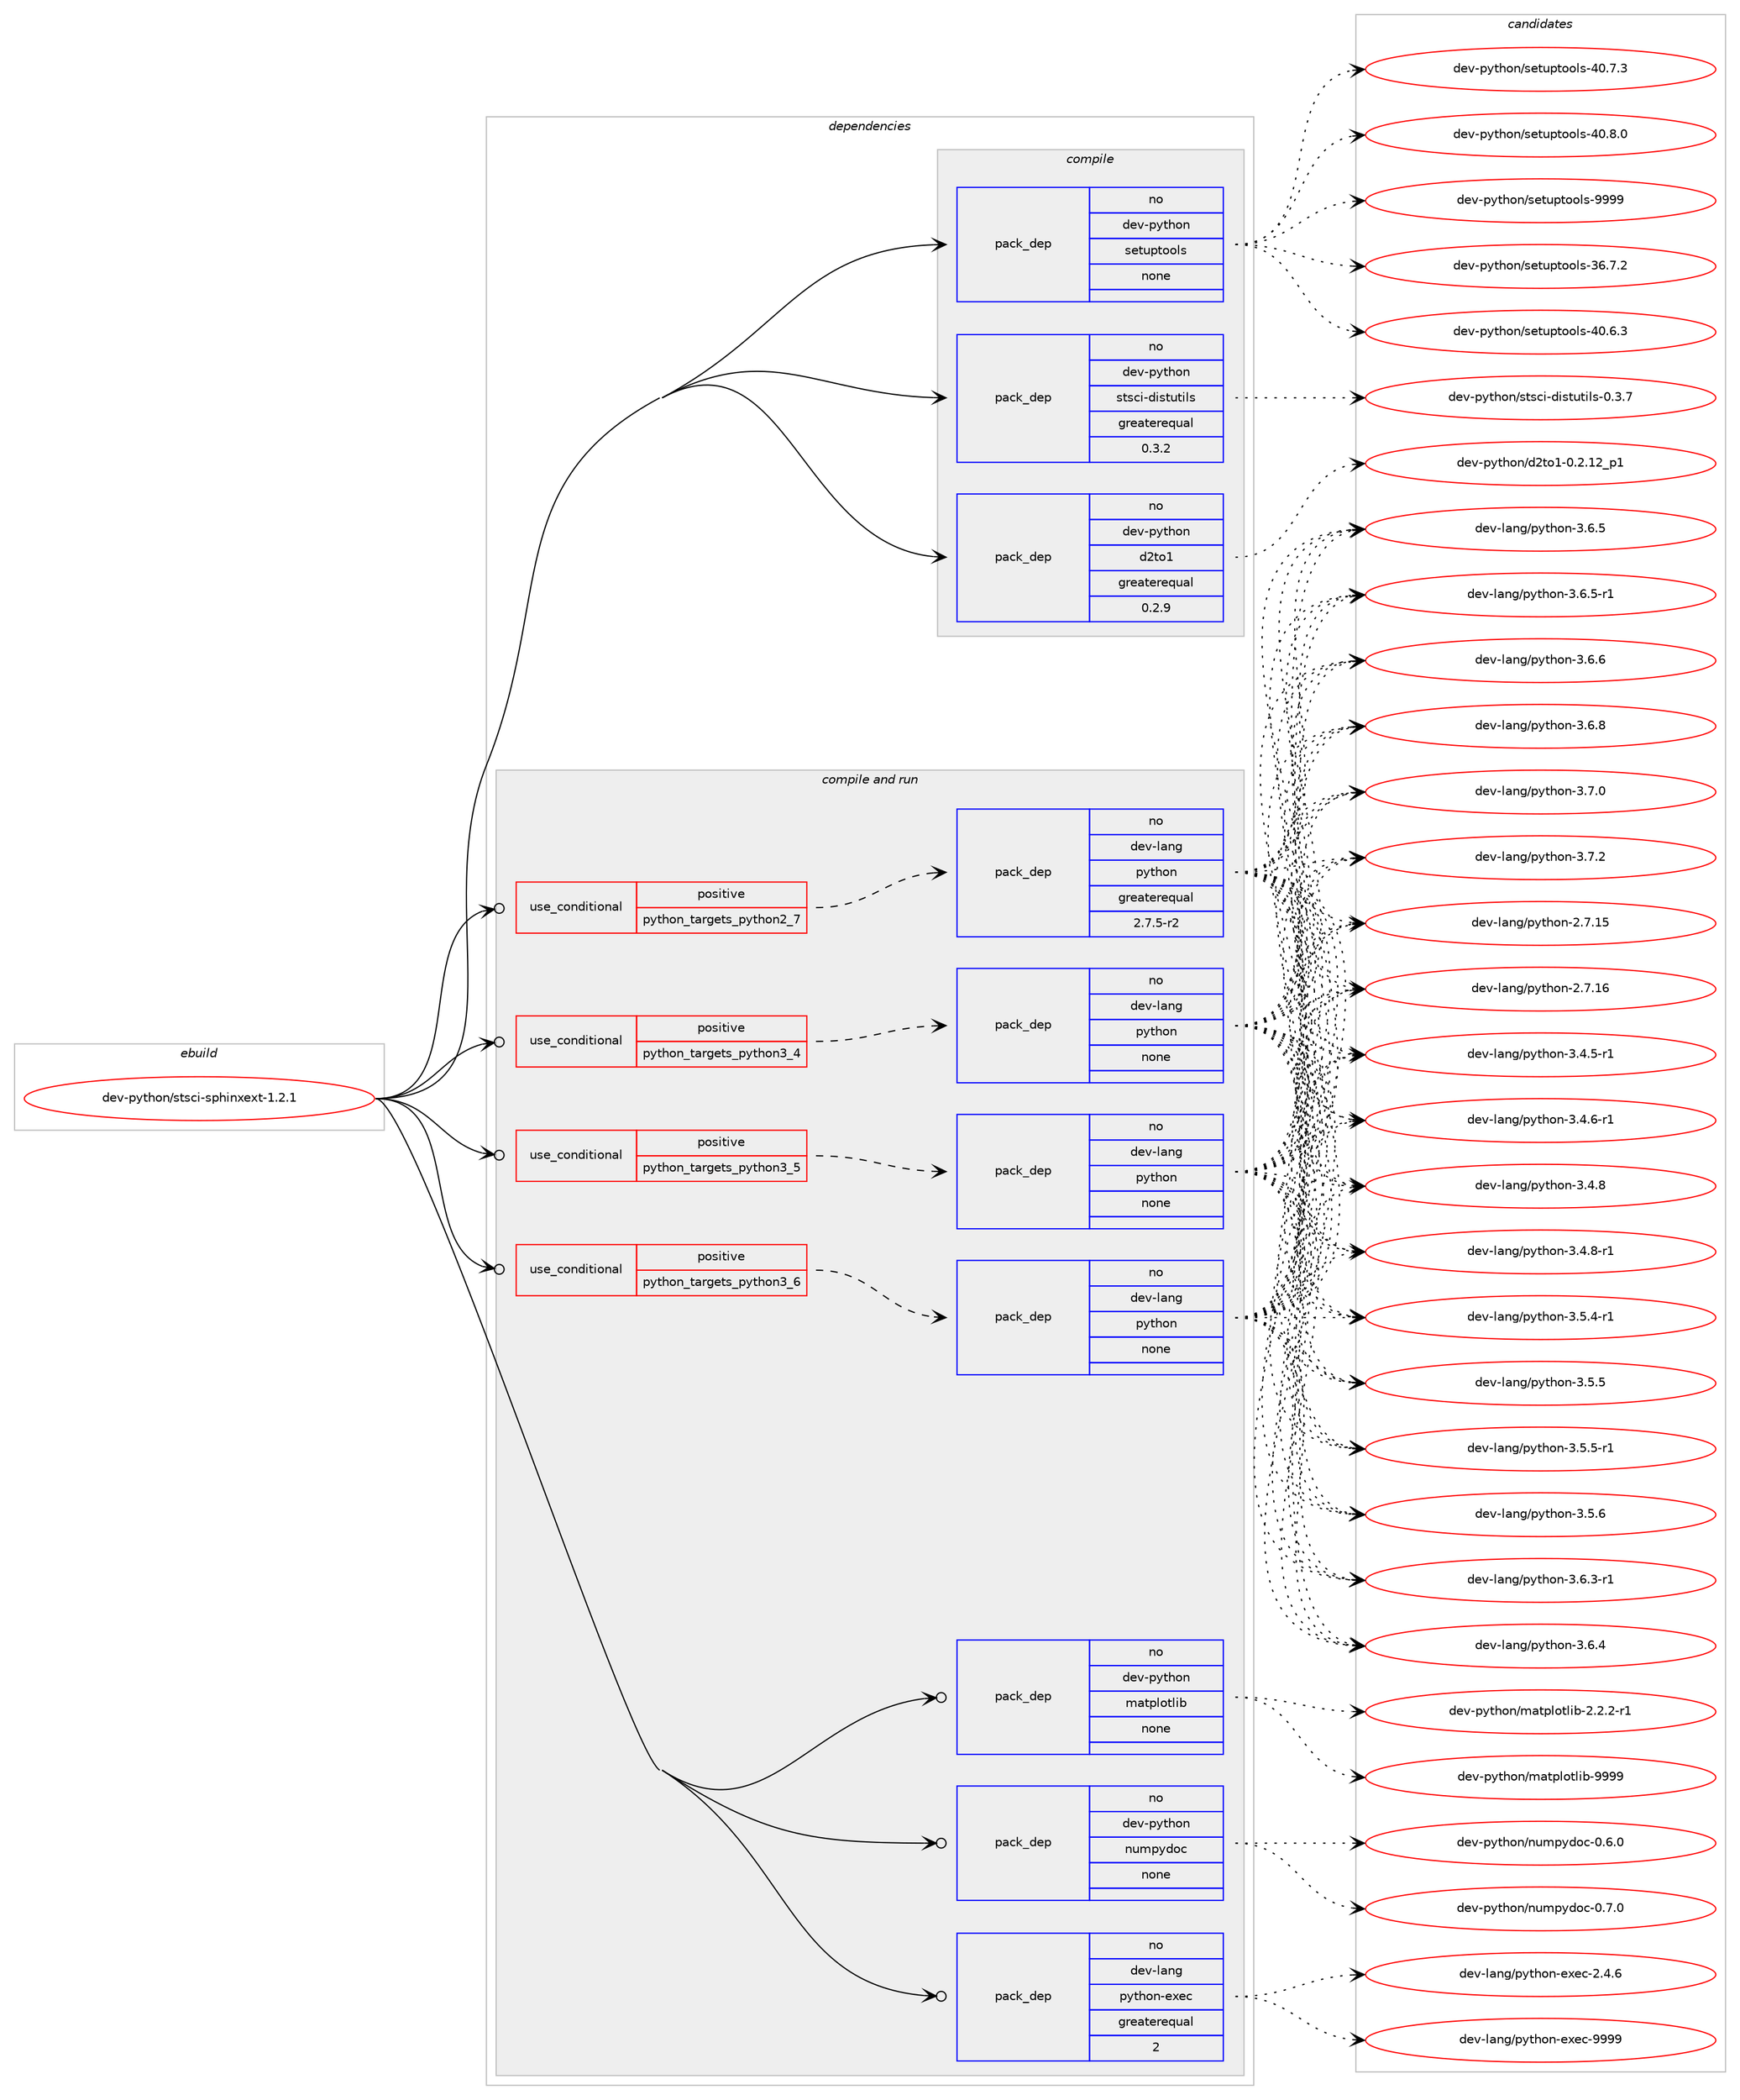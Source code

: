 digraph prolog {

# *************
# Graph options
# *************

newrank=true;
concentrate=true;
compound=true;
graph [rankdir=LR,fontname=Helvetica,fontsize=10,ranksep=1.5];#, ranksep=2.5, nodesep=0.2];
edge  [arrowhead=vee];
node  [fontname=Helvetica,fontsize=10];

# **********
# The ebuild
# **********

subgraph cluster_leftcol {
color=gray;
rank=same;
label=<<i>ebuild</i>>;
id [label="dev-python/stsci-sphinxext-1.2.1", color=red, width=4, href="../dev-python/stsci-sphinxext-1.2.1.svg"];
}

# ****************
# The dependencies
# ****************

subgraph cluster_midcol {
color=gray;
label=<<i>dependencies</i>>;
subgraph cluster_compile {
fillcolor="#eeeeee";
style=filled;
label=<<i>compile</i>>;
subgraph pack1034728 {
dependency1443458 [label=<<TABLE BORDER="0" CELLBORDER="1" CELLSPACING="0" CELLPADDING="4" WIDTH="220"><TR><TD ROWSPAN="6" CELLPADDING="30">pack_dep</TD></TR><TR><TD WIDTH="110">no</TD></TR><TR><TD>dev-python</TD></TR><TR><TD>d2to1</TD></TR><TR><TD>greaterequal</TD></TR><TR><TD>0.2.9</TD></TR></TABLE>>, shape=none, color=blue];
}
id:e -> dependency1443458:w [weight=20,style="solid",arrowhead="vee"];
subgraph pack1034729 {
dependency1443459 [label=<<TABLE BORDER="0" CELLBORDER="1" CELLSPACING="0" CELLPADDING="4" WIDTH="220"><TR><TD ROWSPAN="6" CELLPADDING="30">pack_dep</TD></TR><TR><TD WIDTH="110">no</TD></TR><TR><TD>dev-python</TD></TR><TR><TD>setuptools</TD></TR><TR><TD>none</TD></TR><TR><TD></TD></TR></TABLE>>, shape=none, color=blue];
}
id:e -> dependency1443459:w [weight=20,style="solid",arrowhead="vee"];
subgraph pack1034730 {
dependency1443460 [label=<<TABLE BORDER="0" CELLBORDER="1" CELLSPACING="0" CELLPADDING="4" WIDTH="220"><TR><TD ROWSPAN="6" CELLPADDING="30">pack_dep</TD></TR><TR><TD WIDTH="110">no</TD></TR><TR><TD>dev-python</TD></TR><TR><TD>stsci-distutils</TD></TR><TR><TD>greaterequal</TD></TR><TR><TD>0.3.2</TD></TR></TABLE>>, shape=none, color=blue];
}
id:e -> dependency1443460:w [weight=20,style="solid",arrowhead="vee"];
}
subgraph cluster_compileandrun {
fillcolor="#eeeeee";
style=filled;
label=<<i>compile and run</i>>;
subgraph cond385368 {
dependency1443461 [label=<<TABLE BORDER="0" CELLBORDER="1" CELLSPACING="0" CELLPADDING="4"><TR><TD ROWSPAN="3" CELLPADDING="10">use_conditional</TD></TR><TR><TD>positive</TD></TR><TR><TD>python_targets_python2_7</TD></TR></TABLE>>, shape=none, color=red];
subgraph pack1034731 {
dependency1443462 [label=<<TABLE BORDER="0" CELLBORDER="1" CELLSPACING="0" CELLPADDING="4" WIDTH="220"><TR><TD ROWSPAN="6" CELLPADDING="30">pack_dep</TD></TR><TR><TD WIDTH="110">no</TD></TR><TR><TD>dev-lang</TD></TR><TR><TD>python</TD></TR><TR><TD>greaterequal</TD></TR><TR><TD>2.7.5-r2</TD></TR></TABLE>>, shape=none, color=blue];
}
dependency1443461:e -> dependency1443462:w [weight=20,style="dashed",arrowhead="vee"];
}
id:e -> dependency1443461:w [weight=20,style="solid",arrowhead="odotvee"];
subgraph cond385369 {
dependency1443463 [label=<<TABLE BORDER="0" CELLBORDER="1" CELLSPACING="0" CELLPADDING="4"><TR><TD ROWSPAN="3" CELLPADDING="10">use_conditional</TD></TR><TR><TD>positive</TD></TR><TR><TD>python_targets_python3_4</TD></TR></TABLE>>, shape=none, color=red];
subgraph pack1034732 {
dependency1443464 [label=<<TABLE BORDER="0" CELLBORDER="1" CELLSPACING="0" CELLPADDING="4" WIDTH="220"><TR><TD ROWSPAN="6" CELLPADDING="30">pack_dep</TD></TR><TR><TD WIDTH="110">no</TD></TR><TR><TD>dev-lang</TD></TR><TR><TD>python</TD></TR><TR><TD>none</TD></TR><TR><TD></TD></TR></TABLE>>, shape=none, color=blue];
}
dependency1443463:e -> dependency1443464:w [weight=20,style="dashed",arrowhead="vee"];
}
id:e -> dependency1443463:w [weight=20,style="solid",arrowhead="odotvee"];
subgraph cond385370 {
dependency1443465 [label=<<TABLE BORDER="0" CELLBORDER="1" CELLSPACING="0" CELLPADDING="4"><TR><TD ROWSPAN="3" CELLPADDING="10">use_conditional</TD></TR><TR><TD>positive</TD></TR><TR><TD>python_targets_python3_5</TD></TR></TABLE>>, shape=none, color=red];
subgraph pack1034733 {
dependency1443466 [label=<<TABLE BORDER="0" CELLBORDER="1" CELLSPACING="0" CELLPADDING="4" WIDTH="220"><TR><TD ROWSPAN="6" CELLPADDING="30">pack_dep</TD></TR><TR><TD WIDTH="110">no</TD></TR><TR><TD>dev-lang</TD></TR><TR><TD>python</TD></TR><TR><TD>none</TD></TR><TR><TD></TD></TR></TABLE>>, shape=none, color=blue];
}
dependency1443465:e -> dependency1443466:w [weight=20,style="dashed",arrowhead="vee"];
}
id:e -> dependency1443465:w [weight=20,style="solid",arrowhead="odotvee"];
subgraph cond385371 {
dependency1443467 [label=<<TABLE BORDER="0" CELLBORDER="1" CELLSPACING="0" CELLPADDING="4"><TR><TD ROWSPAN="3" CELLPADDING="10">use_conditional</TD></TR><TR><TD>positive</TD></TR><TR><TD>python_targets_python3_6</TD></TR></TABLE>>, shape=none, color=red];
subgraph pack1034734 {
dependency1443468 [label=<<TABLE BORDER="0" CELLBORDER="1" CELLSPACING="0" CELLPADDING="4" WIDTH="220"><TR><TD ROWSPAN="6" CELLPADDING="30">pack_dep</TD></TR><TR><TD WIDTH="110">no</TD></TR><TR><TD>dev-lang</TD></TR><TR><TD>python</TD></TR><TR><TD>none</TD></TR><TR><TD></TD></TR></TABLE>>, shape=none, color=blue];
}
dependency1443467:e -> dependency1443468:w [weight=20,style="dashed",arrowhead="vee"];
}
id:e -> dependency1443467:w [weight=20,style="solid",arrowhead="odotvee"];
subgraph pack1034735 {
dependency1443469 [label=<<TABLE BORDER="0" CELLBORDER="1" CELLSPACING="0" CELLPADDING="4" WIDTH="220"><TR><TD ROWSPAN="6" CELLPADDING="30">pack_dep</TD></TR><TR><TD WIDTH="110">no</TD></TR><TR><TD>dev-lang</TD></TR><TR><TD>python-exec</TD></TR><TR><TD>greaterequal</TD></TR><TR><TD>2</TD></TR></TABLE>>, shape=none, color=blue];
}
id:e -> dependency1443469:w [weight=20,style="solid",arrowhead="odotvee"];
subgraph pack1034736 {
dependency1443470 [label=<<TABLE BORDER="0" CELLBORDER="1" CELLSPACING="0" CELLPADDING="4" WIDTH="220"><TR><TD ROWSPAN="6" CELLPADDING="30">pack_dep</TD></TR><TR><TD WIDTH="110">no</TD></TR><TR><TD>dev-python</TD></TR><TR><TD>matplotlib</TD></TR><TR><TD>none</TD></TR><TR><TD></TD></TR></TABLE>>, shape=none, color=blue];
}
id:e -> dependency1443470:w [weight=20,style="solid",arrowhead="odotvee"];
subgraph pack1034737 {
dependency1443471 [label=<<TABLE BORDER="0" CELLBORDER="1" CELLSPACING="0" CELLPADDING="4" WIDTH="220"><TR><TD ROWSPAN="6" CELLPADDING="30">pack_dep</TD></TR><TR><TD WIDTH="110">no</TD></TR><TR><TD>dev-python</TD></TR><TR><TD>numpydoc</TD></TR><TR><TD>none</TD></TR><TR><TD></TD></TR></TABLE>>, shape=none, color=blue];
}
id:e -> dependency1443471:w [weight=20,style="solid",arrowhead="odotvee"];
}
subgraph cluster_run {
fillcolor="#eeeeee";
style=filled;
label=<<i>run</i>>;
}
}

# **************
# The candidates
# **************

subgraph cluster_choices {
rank=same;
color=gray;
label=<<i>candidates</i>>;

subgraph choice1034728 {
color=black;
nodesep=1;
choice10010111845112121116104111110471005011611149454846504649509511249 [label="dev-python/d2to1-0.2.12_p1", color=red, width=4,href="../dev-python/d2to1-0.2.12_p1.svg"];
dependency1443458:e -> choice10010111845112121116104111110471005011611149454846504649509511249:w [style=dotted,weight="100"];
}
subgraph choice1034729 {
color=black;
nodesep=1;
choice100101118451121211161041111104711510111611711211611111110811545515446554650 [label="dev-python/setuptools-36.7.2", color=red, width=4,href="../dev-python/setuptools-36.7.2.svg"];
choice100101118451121211161041111104711510111611711211611111110811545524846544651 [label="dev-python/setuptools-40.6.3", color=red, width=4,href="../dev-python/setuptools-40.6.3.svg"];
choice100101118451121211161041111104711510111611711211611111110811545524846554651 [label="dev-python/setuptools-40.7.3", color=red, width=4,href="../dev-python/setuptools-40.7.3.svg"];
choice100101118451121211161041111104711510111611711211611111110811545524846564648 [label="dev-python/setuptools-40.8.0", color=red, width=4,href="../dev-python/setuptools-40.8.0.svg"];
choice10010111845112121116104111110471151011161171121161111111081154557575757 [label="dev-python/setuptools-9999", color=red, width=4,href="../dev-python/setuptools-9999.svg"];
dependency1443459:e -> choice100101118451121211161041111104711510111611711211611111110811545515446554650:w [style=dotted,weight="100"];
dependency1443459:e -> choice100101118451121211161041111104711510111611711211611111110811545524846544651:w [style=dotted,weight="100"];
dependency1443459:e -> choice100101118451121211161041111104711510111611711211611111110811545524846554651:w [style=dotted,weight="100"];
dependency1443459:e -> choice100101118451121211161041111104711510111611711211611111110811545524846564648:w [style=dotted,weight="100"];
dependency1443459:e -> choice10010111845112121116104111110471151011161171121161111111081154557575757:w [style=dotted,weight="100"];
}
subgraph choice1034730 {
color=black;
nodesep=1;
choice10010111845112121116104111110471151161159910545100105115116117116105108115454846514655 [label="dev-python/stsci-distutils-0.3.7", color=red, width=4,href="../dev-python/stsci-distutils-0.3.7.svg"];
dependency1443460:e -> choice10010111845112121116104111110471151161159910545100105115116117116105108115454846514655:w [style=dotted,weight="100"];
}
subgraph choice1034731 {
color=black;
nodesep=1;
choice10010111845108971101034711212111610411111045504655464953 [label="dev-lang/python-2.7.15", color=red, width=4,href="../dev-lang/python-2.7.15.svg"];
choice10010111845108971101034711212111610411111045504655464954 [label="dev-lang/python-2.7.16", color=red, width=4,href="../dev-lang/python-2.7.16.svg"];
choice1001011184510897110103471121211161041111104551465246534511449 [label="dev-lang/python-3.4.5-r1", color=red, width=4,href="../dev-lang/python-3.4.5-r1.svg"];
choice1001011184510897110103471121211161041111104551465246544511449 [label="dev-lang/python-3.4.6-r1", color=red, width=4,href="../dev-lang/python-3.4.6-r1.svg"];
choice100101118451089711010347112121116104111110455146524656 [label="dev-lang/python-3.4.8", color=red, width=4,href="../dev-lang/python-3.4.8.svg"];
choice1001011184510897110103471121211161041111104551465246564511449 [label="dev-lang/python-3.4.8-r1", color=red, width=4,href="../dev-lang/python-3.4.8-r1.svg"];
choice1001011184510897110103471121211161041111104551465346524511449 [label="dev-lang/python-3.5.4-r1", color=red, width=4,href="../dev-lang/python-3.5.4-r1.svg"];
choice100101118451089711010347112121116104111110455146534653 [label="dev-lang/python-3.5.5", color=red, width=4,href="../dev-lang/python-3.5.5.svg"];
choice1001011184510897110103471121211161041111104551465346534511449 [label="dev-lang/python-3.5.5-r1", color=red, width=4,href="../dev-lang/python-3.5.5-r1.svg"];
choice100101118451089711010347112121116104111110455146534654 [label="dev-lang/python-3.5.6", color=red, width=4,href="../dev-lang/python-3.5.6.svg"];
choice1001011184510897110103471121211161041111104551465446514511449 [label="dev-lang/python-3.6.3-r1", color=red, width=4,href="../dev-lang/python-3.6.3-r1.svg"];
choice100101118451089711010347112121116104111110455146544652 [label="dev-lang/python-3.6.4", color=red, width=4,href="../dev-lang/python-3.6.4.svg"];
choice100101118451089711010347112121116104111110455146544653 [label="dev-lang/python-3.6.5", color=red, width=4,href="../dev-lang/python-3.6.5.svg"];
choice1001011184510897110103471121211161041111104551465446534511449 [label="dev-lang/python-3.6.5-r1", color=red, width=4,href="../dev-lang/python-3.6.5-r1.svg"];
choice100101118451089711010347112121116104111110455146544654 [label="dev-lang/python-3.6.6", color=red, width=4,href="../dev-lang/python-3.6.6.svg"];
choice100101118451089711010347112121116104111110455146544656 [label="dev-lang/python-3.6.8", color=red, width=4,href="../dev-lang/python-3.6.8.svg"];
choice100101118451089711010347112121116104111110455146554648 [label="dev-lang/python-3.7.0", color=red, width=4,href="../dev-lang/python-3.7.0.svg"];
choice100101118451089711010347112121116104111110455146554650 [label="dev-lang/python-3.7.2", color=red, width=4,href="../dev-lang/python-3.7.2.svg"];
dependency1443462:e -> choice10010111845108971101034711212111610411111045504655464953:w [style=dotted,weight="100"];
dependency1443462:e -> choice10010111845108971101034711212111610411111045504655464954:w [style=dotted,weight="100"];
dependency1443462:e -> choice1001011184510897110103471121211161041111104551465246534511449:w [style=dotted,weight="100"];
dependency1443462:e -> choice1001011184510897110103471121211161041111104551465246544511449:w [style=dotted,weight="100"];
dependency1443462:e -> choice100101118451089711010347112121116104111110455146524656:w [style=dotted,weight="100"];
dependency1443462:e -> choice1001011184510897110103471121211161041111104551465246564511449:w [style=dotted,weight="100"];
dependency1443462:e -> choice1001011184510897110103471121211161041111104551465346524511449:w [style=dotted,weight="100"];
dependency1443462:e -> choice100101118451089711010347112121116104111110455146534653:w [style=dotted,weight="100"];
dependency1443462:e -> choice1001011184510897110103471121211161041111104551465346534511449:w [style=dotted,weight="100"];
dependency1443462:e -> choice100101118451089711010347112121116104111110455146534654:w [style=dotted,weight="100"];
dependency1443462:e -> choice1001011184510897110103471121211161041111104551465446514511449:w [style=dotted,weight="100"];
dependency1443462:e -> choice100101118451089711010347112121116104111110455146544652:w [style=dotted,weight="100"];
dependency1443462:e -> choice100101118451089711010347112121116104111110455146544653:w [style=dotted,weight="100"];
dependency1443462:e -> choice1001011184510897110103471121211161041111104551465446534511449:w [style=dotted,weight="100"];
dependency1443462:e -> choice100101118451089711010347112121116104111110455146544654:w [style=dotted,weight="100"];
dependency1443462:e -> choice100101118451089711010347112121116104111110455146544656:w [style=dotted,weight="100"];
dependency1443462:e -> choice100101118451089711010347112121116104111110455146554648:w [style=dotted,weight="100"];
dependency1443462:e -> choice100101118451089711010347112121116104111110455146554650:w [style=dotted,weight="100"];
}
subgraph choice1034732 {
color=black;
nodesep=1;
choice10010111845108971101034711212111610411111045504655464953 [label="dev-lang/python-2.7.15", color=red, width=4,href="../dev-lang/python-2.7.15.svg"];
choice10010111845108971101034711212111610411111045504655464954 [label="dev-lang/python-2.7.16", color=red, width=4,href="../dev-lang/python-2.7.16.svg"];
choice1001011184510897110103471121211161041111104551465246534511449 [label="dev-lang/python-3.4.5-r1", color=red, width=4,href="../dev-lang/python-3.4.5-r1.svg"];
choice1001011184510897110103471121211161041111104551465246544511449 [label="dev-lang/python-3.4.6-r1", color=red, width=4,href="../dev-lang/python-3.4.6-r1.svg"];
choice100101118451089711010347112121116104111110455146524656 [label="dev-lang/python-3.4.8", color=red, width=4,href="../dev-lang/python-3.4.8.svg"];
choice1001011184510897110103471121211161041111104551465246564511449 [label="dev-lang/python-3.4.8-r1", color=red, width=4,href="../dev-lang/python-3.4.8-r1.svg"];
choice1001011184510897110103471121211161041111104551465346524511449 [label="dev-lang/python-3.5.4-r1", color=red, width=4,href="../dev-lang/python-3.5.4-r1.svg"];
choice100101118451089711010347112121116104111110455146534653 [label="dev-lang/python-3.5.5", color=red, width=4,href="../dev-lang/python-3.5.5.svg"];
choice1001011184510897110103471121211161041111104551465346534511449 [label="dev-lang/python-3.5.5-r1", color=red, width=4,href="../dev-lang/python-3.5.5-r1.svg"];
choice100101118451089711010347112121116104111110455146534654 [label="dev-lang/python-3.5.6", color=red, width=4,href="../dev-lang/python-3.5.6.svg"];
choice1001011184510897110103471121211161041111104551465446514511449 [label="dev-lang/python-3.6.3-r1", color=red, width=4,href="../dev-lang/python-3.6.3-r1.svg"];
choice100101118451089711010347112121116104111110455146544652 [label="dev-lang/python-3.6.4", color=red, width=4,href="../dev-lang/python-3.6.4.svg"];
choice100101118451089711010347112121116104111110455146544653 [label="dev-lang/python-3.6.5", color=red, width=4,href="../dev-lang/python-3.6.5.svg"];
choice1001011184510897110103471121211161041111104551465446534511449 [label="dev-lang/python-3.6.5-r1", color=red, width=4,href="../dev-lang/python-3.6.5-r1.svg"];
choice100101118451089711010347112121116104111110455146544654 [label="dev-lang/python-3.6.6", color=red, width=4,href="../dev-lang/python-3.6.6.svg"];
choice100101118451089711010347112121116104111110455146544656 [label="dev-lang/python-3.6.8", color=red, width=4,href="../dev-lang/python-3.6.8.svg"];
choice100101118451089711010347112121116104111110455146554648 [label="dev-lang/python-3.7.0", color=red, width=4,href="../dev-lang/python-3.7.0.svg"];
choice100101118451089711010347112121116104111110455146554650 [label="dev-lang/python-3.7.2", color=red, width=4,href="../dev-lang/python-3.7.2.svg"];
dependency1443464:e -> choice10010111845108971101034711212111610411111045504655464953:w [style=dotted,weight="100"];
dependency1443464:e -> choice10010111845108971101034711212111610411111045504655464954:w [style=dotted,weight="100"];
dependency1443464:e -> choice1001011184510897110103471121211161041111104551465246534511449:w [style=dotted,weight="100"];
dependency1443464:e -> choice1001011184510897110103471121211161041111104551465246544511449:w [style=dotted,weight="100"];
dependency1443464:e -> choice100101118451089711010347112121116104111110455146524656:w [style=dotted,weight="100"];
dependency1443464:e -> choice1001011184510897110103471121211161041111104551465246564511449:w [style=dotted,weight="100"];
dependency1443464:e -> choice1001011184510897110103471121211161041111104551465346524511449:w [style=dotted,weight="100"];
dependency1443464:e -> choice100101118451089711010347112121116104111110455146534653:w [style=dotted,weight="100"];
dependency1443464:e -> choice1001011184510897110103471121211161041111104551465346534511449:w [style=dotted,weight="100"];
dependency1443464:e -> choice100101118451089711010347112121116104111110455146534654:w [style=dotted,weight="100"];
dependency1443464:e -> choice1001011184510897110103471121211161041111104551465446514511449:w [style=dotted,weight="100"];
dependency1443464:e -> choice100101118451089711010347112121116104111110455146544652:w [style=dotted,weight="100"];
dependency1443464:e -> choice100101118451089711010347112121116104111110455146544653:w [style=dotted,weight="100"];
dependency1443464:e -> choice1001011184510897110103471121211161041111104551465446534511449:w [style=dotted,weight="100"];
dependency1443464:e -> choice100101118451089711010347112121116104111110455146544654:w [style=dotted,weight="100"];
dependency1443464:e -> choice100101118451089711010347112121116104111110455146544656:w [style=dotted,weight="100"];
dependency1443464:e -> choice100101118451089711010347112121116104111110455146554648:w [style=dotted,weight="100"];
dependency1443464:e -> choice100101118451089711010347112121116104111110455146554650:w [style=dotted,weight="100"];
}
subgraph choice1034733 {
color=black;
nodesep=1;
choice10010111845108971101034711212111610411111045504655464953 [label="dev-lang/python-2.7.15", color=red, width=4,href="../dev-lang/python-2.7.15.svg"];
choice10010111845108971101034711212111610411111045504655464954 [label="dev-lang/python-2.7.16", color=red, width=4,href="../dev-lang/python-2.7.16.svg"];
choice1001011184510897110103471121211161041111104551465246534511449 [label="dev-lang/python-3.4.5-r1", color=red, width=4,href="../dev-lang/python-3.4.5-r1.svg"];
choice1001011184510897110103471121211161041111104551465246544511449 [label="dev-lang/python-3.4.6-r1", color=red, width=4,href="../dev-lang/python-3.4.6-r1.svg"];
choice100101118451089711010347112121116104111110455146524656 [label="dev-lang/python-3.4.8", color=red, width=4,href="../dev-lang/python-3.4.8.svg"];
choice1001011184510897110103471121211161041111104551465246564511449 [label="dev-lang/python-3.4.8-r1", color=red, width=4,href="../dev-lang/python-3.4.8-r1.svg"];
choice1001011184510897110103471121211161041111104551465346524511449 [label="dev-lang/python-3.5.4-r1", color=red, width=4,href="../dev-lang/python-3.5.4-r1.svg"];
choice100101118451089711010347112121116104111110455146534653 [label="dev-lang/python-3.5.5", color=red, width=4,href="../dev-lang/python-3.5.5.svg"];
choice1001011184510897110103471121211161041111104551465346534511449 [label="dev-lang/python-3.5.5-r1", color=red, width=4,href="../dev-lang/python-3.5.5-r1.svg"];
choice100101118451089711010347112121116104111110455146534654 [label="dev-lang/python-3.5.6", color=red, width=4,href="../dev-lang/python-3.5.6.svg"];
choice1001011184510897110103471121211161041111104551465446514511449 [label="dev-lang/python-3.6.3-r1", color=red, width=4,href="../dev-lang/python-3.6.3-r1.svg"];
choice100101118451089711010347112121116104111110455146544652 [label="dev-lang/python-3.6.4", color=red, width=4,href="../dev-lang/python-3.6.4.svg"];
choice100101118451089711010347112121116104111110455146544653 [label="dev-lang/python-3.6.5", color=red, width=4,href="../dev-lang/python-3.6.5.svg"];
choice1001011184510897110103471121211161041111104551465446534511449 [label="dev-lang/python-3.6.5-r1", color=red, width=4,href="../dev-lang/python-3.6.5-r1.svg"];
choice100101118451089711010347112121116104111110455146544654 [label="dev-lang/python-3.6.6", color=red, width=4,href="../dev-lang/python-3.6.6.svg"];
choice100101118451089711010347112121116104111110455146544656 [label="dev-lang/python-3.6.8", color=red, width=4,href="../dev-lang/python-3.6.8.svg"];
choice100101118451089711010347112121116104111110455146554648 [label="dev-lang/python-3.7.0", color=red, width=4,href="../dev-lang/python-3.7.0.svg"];
choice100101118451089711010347112121116104111110455146554650 [label="dev-lang/python-3.7.2", color=red, width=4,href="../dev-lang/python-3.7.2.svg"];
dependency1443466:e -> choice10010111845108971101034711212111610411111045504655464953:w [style=dotted,weight="100"];
dependency1443466:e -> choice10010111845108971101034711212111610411111045504655464954:w [style=dotted,weight="100"];
dependency1443466:e -> choice1001011184510897110103471121211161041111104551465246534511449:w [style=dotted,weight="100"];
dependency1443466:e -> choice1001011184510897110103471121211161041111104551465246544511449:w [style=dotted,weight="100"];
dependency1443466:e -> choice100101118451089711010347112121116104111110455146524656:w [style=dotted,weight="100"];
dependency1443466:e -> choice1001011184510897110103471121211161041111104551465246564511449:w [style=dotted,weight="100"];
dependency1443466:e -> choice1001011184510897110103471121211161041111104551465346524511449:w [style=dotted,weight="100"];
dependency1443466:e -> choice100101118451089711010347112121116104111110455146534653:w [style=dotted,weight="100"];
dependency1443466:e -> choice1001011184510897110103471121211161041111104551465346534511449:w [style=dotted,weight="100"];
dependency1443466:e -> choice100101118451089711010347112121116104111110455146534654:w [style=dotted,weight="100"];
dependency1443466:e -> choice1001011184510897110103471121211161041111104551465446514511449:w [style=dotted,weight="100"];
dependency1443466:e -> choice100101118451089711010347112121116104111110455146544652:w [style=dotted,weight="100"];
dependency1443466:e -> choice100101118451089711010347112121116104111110455146544653:w [style=dotted,weight="100"];
dependency1443466:e -> choice1001011184510897110103471121211161041111104551465446534511449:w [style=dotted,weight="100"];
dependency1443466:e -> choice100101118451089711010347112121116104111110455146544654:w [style=dotted,weight="100"];
dependency1443466:e -> choice100101118451089711010347112121116104111110455146544656:w [style=dotted,weight="100"];
dependency1443466:e -> choice100101118451089711010347112121116104111110455146554648:w [style=dotted,weight="100"];
dependency1443466:e -> choice100101118451089711010347112121116104111110455146554650:w [style=dotted,weight="100"];
}
subgraph choice1034734 {
color=black;
nodesep=1;
choice10010111845108971101034711212111610411111045504655464953 [label="dev-lang/python-2.7.15", color=red, width=4,href="../dev-lang/python-2.7.15.svg"];
choice10010111845108971101034711212111610411111045504655464954 [label="dev-lang/python-2.7.16", color=red, width=4,href="../dev-lang/python-2.7.16.svg"];
choice1001011184510897110103471121211161041111104551465246534511449 [label="dev-lang/python-3.4.5-r1", color=red, width=4,href="../dev-lang/python-3.4.5-r1.svg"];
choice1001011184510897110103471121211161041111104551465246544511449 [label="dev-lang/python-3.4.6-r1", color=red, width=4,href="../dev-lang/python-3.4.6-r1.svg"];
choice100101118451089711010347112121116104111110455146524656 [label="dev-lang/python-3.4.8", color=red, width=4,href="../dev-lang/python-3.4.8.svg"];
choice1001011184510897110103471121211161041111104551465246564511449 [label="dev-lang/python-3.4.8-r1", color=red, width=4,href="../dev-lang/python-3.4.8-r1.svg"];
choice1001011184510897110103471121211161041111104551465346524511449 [label="dev-lang/python-3.5.4-r1", color=red, width=4,href="../dev-lang/python-3.5.4-r1.svg"];
choice100101118451089711010347112121116104111110455146534653 [label="dev-lang/python-3.5.5", color=red, width=4,href="../dev-lang/python-3.5.5.svg"];
choice1001011184510897110103471121211161041111104551465346534511449 [label="dev-lang/python-3.5.5-r1", color=red, width=4,href="../dev-lang/python-3.5.5-r1.svg"];
choice100101118451089711010347112121116104111110455146534654 [label="dev-lang/python-3.5.6", color=red, width=4,href="../dev-lang/python-3.5.6.svg"];
choice1001011184510897110103471121211161041111104551465446514511449 [label="dev-lang/python-3.6.3-r1", color=red, width=4,href="../dev-lang/python-3.6.3-r1.svg"];
choice100101118451089711010347112121116104111110455146544652 [label="dev-lang/python-3.6.4", color=red, width=4,href="../dev-lang/python-3.6.4.svg"];
choice100101118451089711010347112121116104111110455146544653 [label="dev-lang/python-3.6.5", color=red, width=4,href="../dev-lang/python-3.6.5.svg"];
choice1001011184510897110103471121211161041111104551465446534511449 [label="dev-lang/python-3.6.5-r1", color=red, width=4,href="../dev-lang/python-3.6.5-r1.svg"];
choice100101118451089711010347112121116104111110455146544654 [label="dev-lang/python-3.6.6", color=red, width=4,href="../dev-lang/python-3.6.6.svg"];
choice100101118451089711010347112121116104111110455146544656 [label="dev-lang/python-3.6.8", color=red, width=4,href="../dev-lang/python-3.6.8.svg"];
choice100101118451089711010347112121116104111110455146554648 [label="dev-lang/python-3.7.0", color=red, width=4,href="../dev-lang/python-3.7.0.svg"];
choice100101118451089711010347112121116104111110455146554650 [label="dev-lang/python-3.7.2", color=red, width=4,href="../dev-lang/python-3.7.2.svg"];
dependency1443468:e -> choice10010111845108971101034711212111610411111045504655464953:w [style=dotted,weight="100"];
dependency1443468:e -> choice10010111845108971101034711212111610411111045504655464954:w [style=dotted,weight="100"];
dependency1443468:e -> choice1001011184510897110103471121211161041111104551465246534511449:w [style=dotted,weight="100"];
dependency1443468:e -> choice1001011184510897110103471121211161041111104551465246544511449:w [style=dotted,weight="100"];
dependency1443468:e -> choice100101118451089711010347112121116104111110455146524656:w [style=dotted,weight="100"];
dependency1443468:e -> choice1001011184510897110103471121211161041111104551465246564511449:w [style=dotted,weight="100"];
dependency1443468:e -> choice1001011184510897110103471121211161041111104551465346524511449:w [style=dotted,weight="100"];
dependency1443468:e -> choice100101118451089711010347112121116104111110455146534653:w [style=dotted,weight="100"];
dependency1443468:e -> choice1001011184510897110103471121211161041111104551465346534511449:w [style=dotted,weight="100"];
dependency1443468:e -> choice100101118451089711010347112121116104111110455146534654:w [style=dotted,weight="100"];
dependency1443468:e -> choice1001011184510897110103471121211161041111104551465446514511449:w [style=dotted,weight="100"];
dependency1443468:e -> choice100101118451089711010347112121116104111110455146544652:w [style=dotted,weight="100"];
dependency1443468:e -> choice100101118451089711010347112121116104111110455146544653:w [style=dotted,weight="100"];
dependency1443468:e -> choice1001011184510897110103471121211161041111104551465446534511449:w [style=dotted,weight="100"];
dependency1443468:e -> choice100101118451089711010347112121116104111110455146544654:w [style=dotted,weight="100"];
dependency1443468:e -> choice100101118451089711010347112121116104111110455146544656:w [style=dotted,weight="100"];
dependency1443468:e -> choice100101118451089711010347112121116104111110455146554648:w [style=dotted,weight="100"];
dependency1443468:e -> choice100101118451089711010347112121116104111110455146554650:w [style=dotted,weight="100"];
}
subgraph choice1034735 {
color=black;
nodesep=1;
choice1001011184510897110103471121211161041111104510112010199455046524654 [label="dev-lang/python-exec-2.4.6", color=red, width=4,href="../dev-lang/python-exec-2.4.6.svg"];
choice10010111845108971101034711212111610411111045101120101994557575757 [label="dev-lang/python-exec-9999", color=red, width=4,href="../dev-lang/python-exec-9999.svg"];
dependency1443469:e -> choice1001011184510897110103471121211161041111104510112010199455046524654:w [style=dotted,weight="100"];
dependency1443469:e -> choice10010111845108971101034711212111610411111045101120101994557575757:w [style=dotted,weight="100"];
}
subgraph choice1034736 {
color=black;
nodesep=1;
choice100101118451121211161041111104710997116112108111116108105984550465046504511449 [label="dev-python/matplotlib-2.2.2-r1", color=red, width=4,href="../dev-python/matplotlib-2.2.2-r1.svg"];
choice100101118451121211161041111104710997116112108111116108105984557575757 [label="dev-python/matplotlib-9999", color=red, width=4,href="../dev-python/matplotlib-9999.svg"];
dependency1443470:e -> choice100101118451121211161041111104710997116112108111116108105984550465046504511449:w [style=dotted,weight="100"];
dependency1443470:e -> choice100101118451121211161041111104710997116112108111116108105984557575757:w [style=dotted,weight="100"];
}
subgraph choice1034737 {
color=black;
nodesep=1;
choice100101118451121211161041111104711011710911212110011199454846544648 [label="dev-python/numpydoc-0.6.0", color=red, width=4,href="../dev-python/numpydoc-0.6.0.svg"];
choice100101118451121211161041111104711011710911212110011199454846554648 [label="dev-python/numpydoc-0.7.0", color=red, width=4,href="../dev-python/numpydoc-0.7.0.svg"];
dependency1443471:e -> choice100101118451121211161041111104711011710911212110011199454846544648:w [style=dotted,weight="100"];
dependency1443471:e -> choice100101118451121211161041111104711011710911212110011199454846554648:w [style=dotted,weight="100"];
}
}

}
